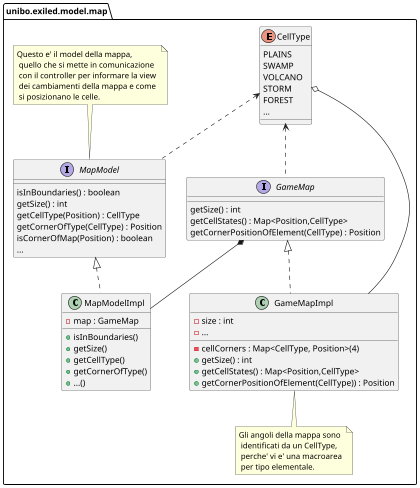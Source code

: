 @startuml
scale 0.60
set separator none
package unibo.exiled.model.map{
    interface GameMap{
        getSize() : int
        getCellStates() : Map<Position,CellType>
        getCornerPositionOfElement(CellType) : Position
    }
    class GameMapImpl implements GameMap{
        - size : int
        - cellCorners : Map<CellType, Position>(4)
        -...
        + getSize() : int
        + getCellStates() : Map<Position,CellType>
        + getCornerPositionOfElement(CellType)) : Position
    }
    note bottom : Gli angoli della mappa sono \n identificati da un CellType, \n perche' vi e' una macroarea \n per tipo elementale.
    enum CellType{
        PLAINS
        SWAMP
        VOLCANO
        STORM
        FOREST
        ...
    }
    interface MapModel{
        isInBoundaries() : boolean
        getSize() : int
        getCellType(Position) : CellType
        getCornerOfType(CellType) : Position
        isCornerOfMap(Position) : boolean
        {method} ...
    }
    note top : Questo e' il model della mappa,\n quello che si mette in comunicazione \n con il controller per informare la view \n dei cambiamenti della mappa e come \n si posizionano le celle.
    class MapModelImpl implements MapModel{
        - map : GameMap
        + isInBoundaries()
        + getSize()
        + getCellType()
        + getCornerOfType()
        + ...()
    }
}
CellType <.. GameMap
CellType o-- GameMapImpl
CellType <.. MapModel
GameMap *-- MapModelImpl
@enduml